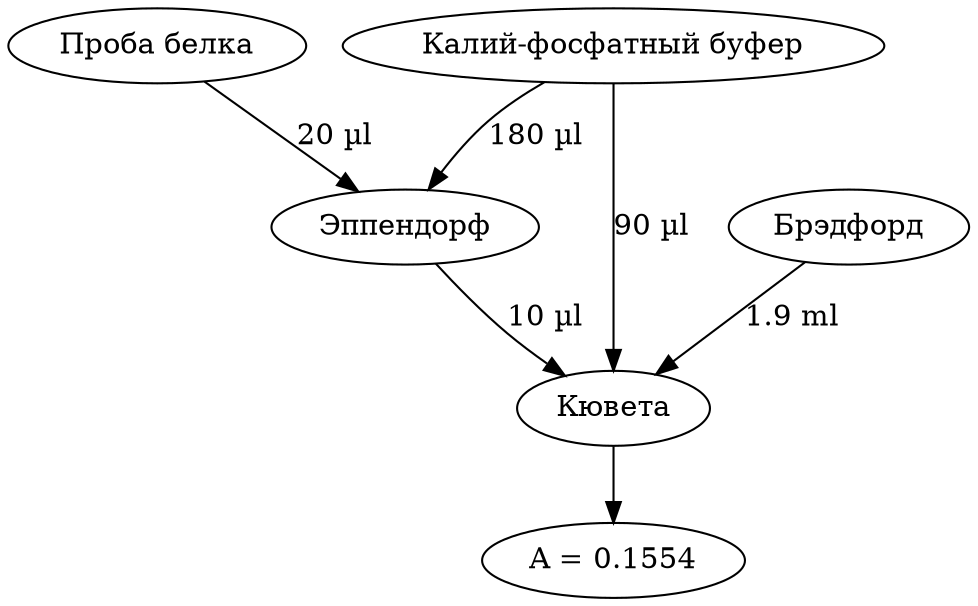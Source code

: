 digraph G {
Protein[label="Проба белка"];
Buffer[label="Калий-фосфатный буфер"];
Eppendorf[label="Эппендорф"];
Br[label="Брэдфорд"];
K[label="Кювета"];
Protein->Eppendorf[label="20 µl"];
Buffer->Eppendorf[label="180 µl"];
Eppendorf->K[label="10 µl"];
Buffer->K[label="90 µl"];
Br->K[label="1.9 ml"];
K->Result;
Result[label="A = 0.1554"];
}

